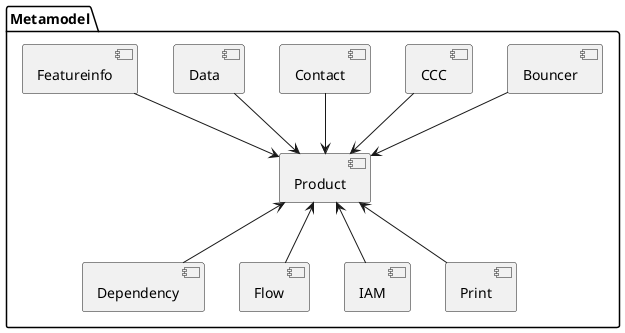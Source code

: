@startuml
package Metamodel {
  [Product] as prod

  [Bouncer] as bouncer
  [CCC] as ccc
  [Contact] as con
  [Data] as data

  [Dependency] as dep
  [Flow] as flow
  [IAM] as iam
  [Print] as print

  [Featureinfo] as fi
}

bouncer --> prod
ccc --> prod
con --> prod
data --> prod
fi --> prod

dep -up-> prod
flow -up-> prod
iam -up-> prod
print -up-> prod
@enduml